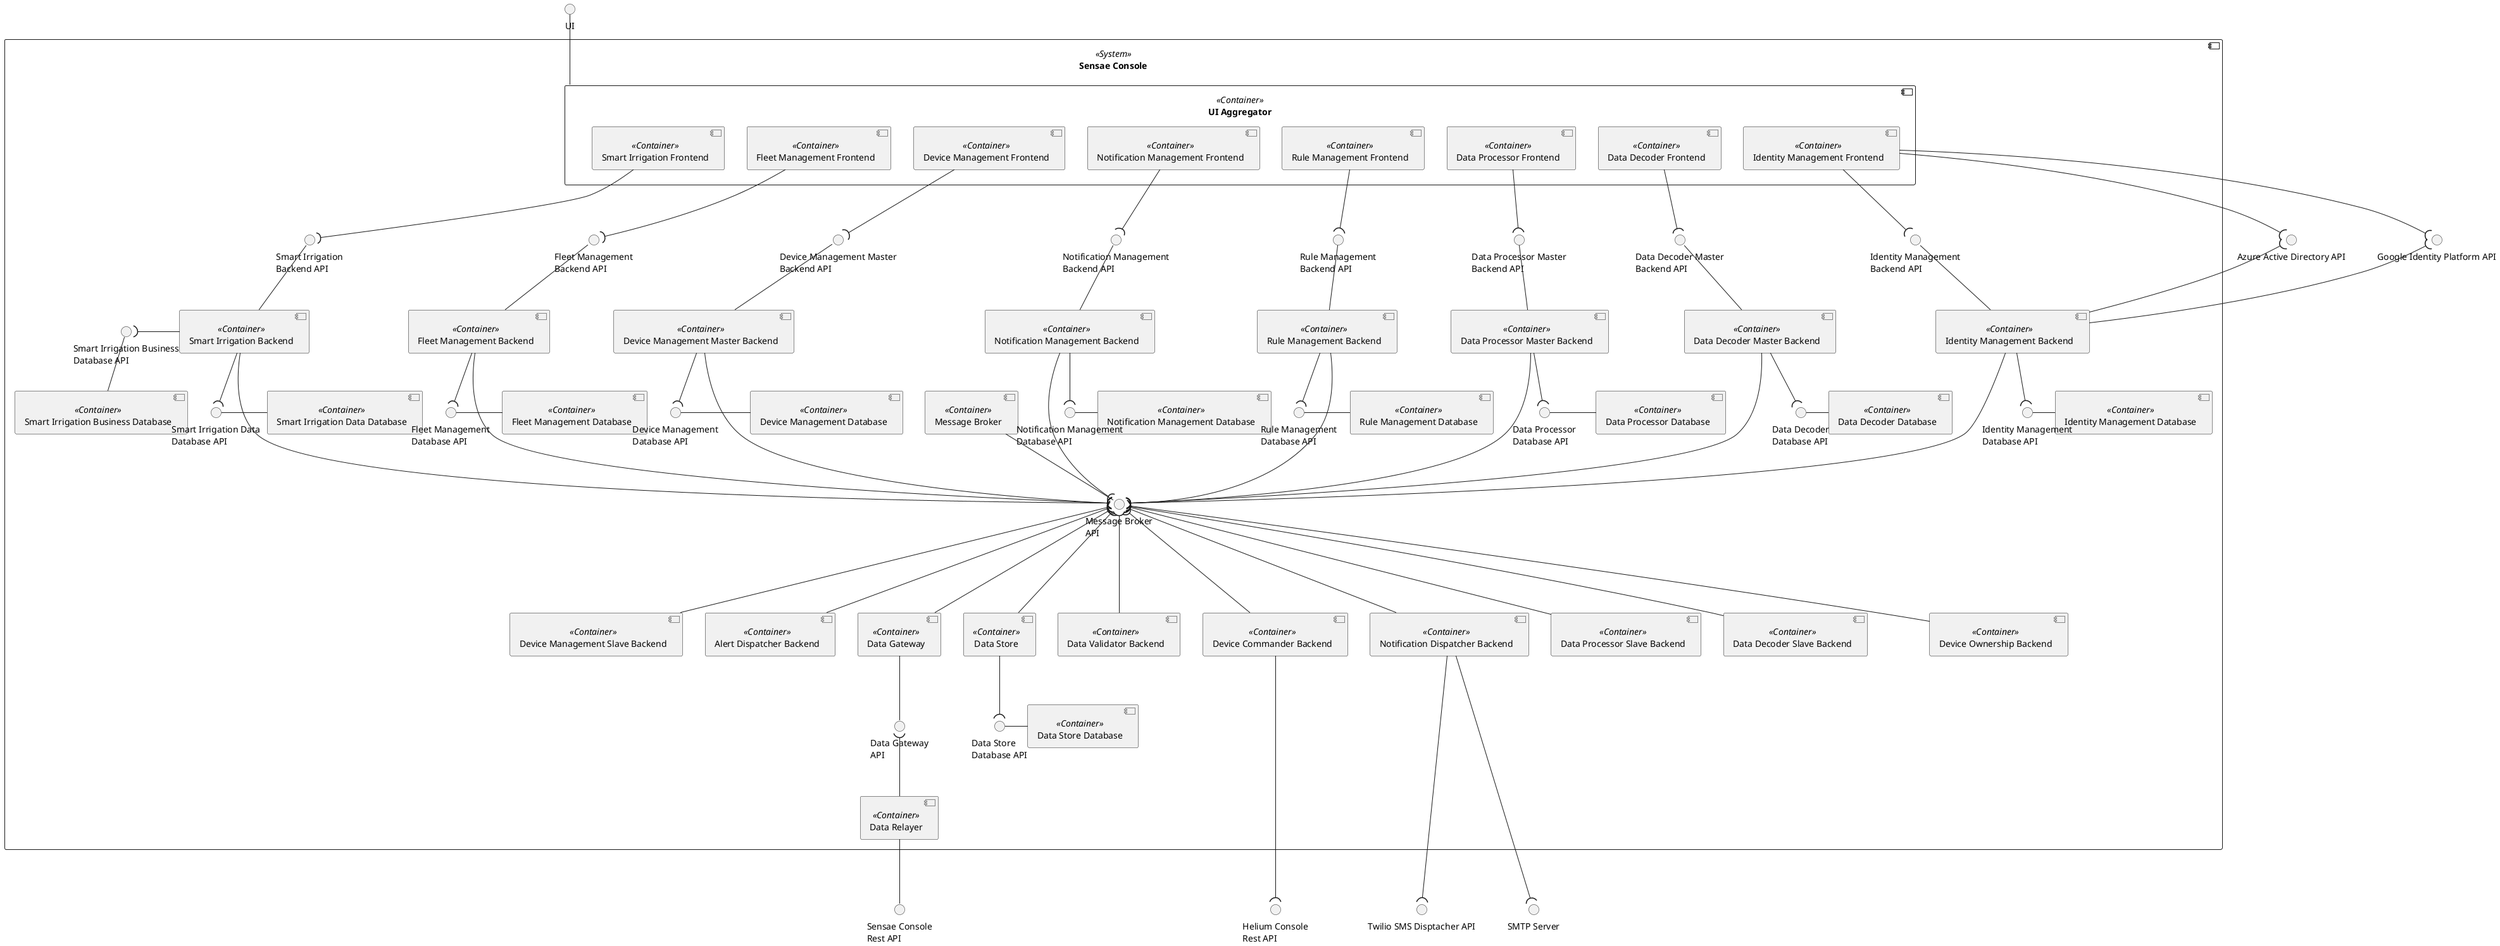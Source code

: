 @startuml complete

skinparam sequenceMessageAlign center
skinparam Shadowing false
skinparam componentStyle uml2
skinparam packageStyle rectangle

interface "UI" as UI

interface "Sensae Console\nRest API" as IN_ENDPOINT
interface "Helium Console\nRest API" as OUT_ENDPOINT

interface "Twilio SMS Disptacher API" as SMS_ENDPOINT
interface "SMTP Server" as SMTP_ENDPOINT

interface "Azure Active Directory API" as AUTH_ENDPOINT
interface "Google Identity Platform API" as GOOGLE_ENDPOINT

component "Sensae Console" <<System>> {
    component "UI Aggregator" as UIAG <<Container>>  {
        component "Fleet Management Frontend" as LTF <<Container>> 
        component "Smart Irrigation Frontend" as SIF <<Container>> 
        component "Device Management Frontend" as DRF <<Container>> 
        component "Data Processor Frontend" as DPF <<Container>> 
        component "Data Decoder Frontend" as DDF <<Container>> 
        component "Identity Management Frontend" as IAMF <<Container>> 
        component "Rule Management Frontend" as RULE_MAN_FRONT <<Container>> 
        component "Notification Management Frontend" as NOTIF_MAN_FRONT <<Container>> 
    }
    component "Message Broker" as MB <<Container>> 

    component "Fleet Management Backend" as LTB <<Container>> 
    component "Smart Irrigation Backend" as SIB <<Container>> 
    component "Device Management Master Backend" as DRB <<Container>> 
    component "Device Management Slave Backend" as DRSB <<Container>> 
    component "Data Gateway" as DDG <<Container>> 
    component "Data Relayer" as DR <<Container>> 
    component "Data Processor Slave Backend" as DPSB <<Container>> 
    component "Data Processor Master Backend" as DPB <<Container>> 
    component "Data Decoder Slave Backend" as DDSB <<Container>> 
    component "Data Decoder Master Backend" as DDB <<Container>> 
    component "Data Validator Backend" as DVB <<Container>> 
    component "Device Management Database" as DRDB <<Container>> 
    component "Data Processor Database" as DPDB <<Container>> 
    component "Data Decoder Database" as DDDB <<Container>> 
    component "Identity Management Database" as IAMDB <<Container>> 
    component "Data Store" as DS <<Container>> 
    component "Fleet Management Database" as QUESTDB <<Container>> 
    component "Data Store Database" as MONGODB <<Container>> 
    component "Smart Irrigation Data Database" as SIDDB <<Container>> 
    component "Smart Irrigation Business Database" as SIBDB <<Container>> 
    component "Identity Management Backend" as IAMB <<Container>> 
    component "Device Ownership Backend" as IAMSB <<Container>> 
    component "Device Commander Backend" as DCB <<Container>> 

    component "Rule Management Backend" as RULE_MAN_BACK <<Container>> 
    component "Rule Management Database" as RULE_MAN_DB <<Container>> 
    component "Alert Dispatcher Backend" as ALERT_BACK <<Container>>  

    component "Notification Management Backend" as NOTIF_MAN_BACK <<Container>> 
    component "Notification Management Database" as NOTIF_MAN_DB <<Container>> 
    component "Notification Dispatcher Backend" as NOTIF_BACK <<Container>>  

    interface "Message Broker\nAPI" as MB_API
    interface "Fleet Management\nBackend API" as LTB_API
    interface "Smart Irrigation\nBackend API" as SIB_API
    interface "Device Management Master\nBackend API" as DRB_API
    interface "Data Processor Master\nBackend API" as DPB_API
    interface "Data Decoder Master\nBackend API" as DDMB_API
    interface "Device Management\nDatabase API" as DRDB_API
    interface "Data Processor\nDatabase API" as DPDB_API
    interface "Data Decoder\nDatabase API" as DDDB_API
    interface "Identity Management\nDatabase API" as IAMDB_API
    interface "Fleet Management\nDatabase API" as QUESTDB_API
    interface "Data Store\nDatabase API" as MONGODB_API
    interface "Smart Irrigation Data\nDatabase API" as SIDDB_API
    interface "Smart Irrigation Business\nDatabase API" as SIBDB_API
    interface "Data Gateway\nAPI" as DDG_API
    interface "Identity Management\nBackend API" as IAMB_API
    interface "Rule Management\nBackend API" as RULE_MAN_BACK_API
    interface "Rule Management\nDatabase API" as RULE_MAN_DB_API
    interface "Notification Management\nBackend API" as NOTIF_MAN_BACK_API
    interface "Notification Management\nDatabase API" as NOTIF_MAN_DB_API

    LTB --( QUESTDB_API
    RULE_MAN_BACK --( RULE_MAN_DB_API
    NOTIF_MAN_BACK --( NOTIF_MAN_DB_API
    SIB --( SIDDB_API
    SIBDB_API )- SIB
    DS --( MONGODB_API
    DDG -- DDG_API
    DPB_API -- DPB
    DDMB_API -- DDB
    DRB_API -- DRB
    MB -- MB_API
    DRDB_API - DRDB
    DPDB_API - DPDB
    DDDB_API - DDDB
    IAMDB_API - IAMDB
    RULE_MAN_BACK_API -- RULE_MAN_BACK
    NOTIF_MAN_BACK_API -- NOTIF_MAN_BACK
    LTB_API -- LTB
    SIB_API -- SIB
    IAMB_API -- IAMB
    UI -- UIAG
    MONGODB_API - MONGODB
    QUESTDB_API - QUESTDB
    RULE_MAN_DB_API - RULE_MAN_DB
    NOTIF_MAN_DB_API - NOTIF_MAN_DB
    SIDDB_API - SIDDB
    SIBDB_API -- SIBDB
    DRB --( DRDB_API
    DRDB_API )-[hidden]- DRSB
    DPB --( DPDB_API
    DDB --( DDDB_API
    DPDB_API )-[hidden]- DPSB
    DDDB_API )-[hidden]- DDSB
    IAMB --( IAMDB_API
    IAMDB_API )-[hidden]- IAMSB
    LTF --( LTB_API
    SIF --( SIB_API
    DPF --( DPB_API
    DDF --( DDMB_API
    DRF --( DRB_API
    IAMF --( IAMB_API
    RULE_MAN_FRONT --( RULE_MAN_BACK_API
    NOTIF_MAN_FRONT --( NOTIF_MAN_BACK_API

    LTB ---( MB_API
    SIB ---( MB_API
    DRB ---( MB_API
    DPB ---( MB_API
    DDB ---( MB_API
    IAMB ---( MB_API
    RULE_MAN_BACK ---( MB_API
    NOTIF_MAN_BACK ---( MB_API
    MB_API )--- DS
    MB_API )--- DDG
    MB_API )--- DVB
    MB_API )--- DRSB
    MB_API )--- DPSB
    MB_API )--- DDSB
    MB_API )--- IAMSB
    MB_API )--- DCB
    MB_API )--- ALERT_BACK
    MB_API )--- NOTIF_BACK

    DR -- IN_ENDPOINT
    DDG_API )-- DR
    DCB ----( OUT_ENDPOINT
    IAMF --( AUTH_ENDPOINT
    AUTH_ENDPOINT )-- IAMB
    IAMF --( GOOGLE_ENDPOINT
    GOOGLE_ENDPOINT )-- IAMB

    NOTIF_BACK ----( SMS_ENDPOINT
    NOTIF_BACK ----( SMTP_ENDPOINT

    IAMB --[hidden]- IAMSB
    DRB --[hidden]- DRSB
    DDB --[hidden]- DDSB
    DPB --[hidden]- DPSB

    LTF -[hidden] DRF
    SIF -[hidden] LTF
    LTB -[hidden] DRB
    SIB -[hidden] LTB

    DRDB -[hidden] MB
}

@enduml
